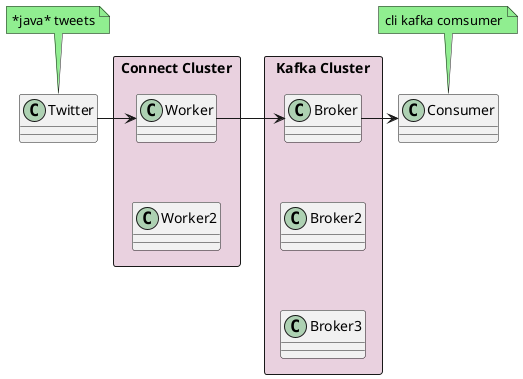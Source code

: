 @startuml

class Twitter

package "Connect Cluster" <<Rectangle>> #E9D1DF {
Twitter -> Worker
  class Worker
  class Worker2
}

package "Kafka Cluster" <<Rectangle>> #E9D1DF {
Worker -> Broker
  class Broker
  class Broker2
  class Broker3
}

Broker -> Consumer
Broker -[hidden]-> Broker2
Broker2 -[hidden]-> Broker3
Worker -[hidden]-> Worker2
note top of Consumer #lightgreen : cli kafka comsumer
note top of Twitter #lightgreen : *java* tweets

@enduml